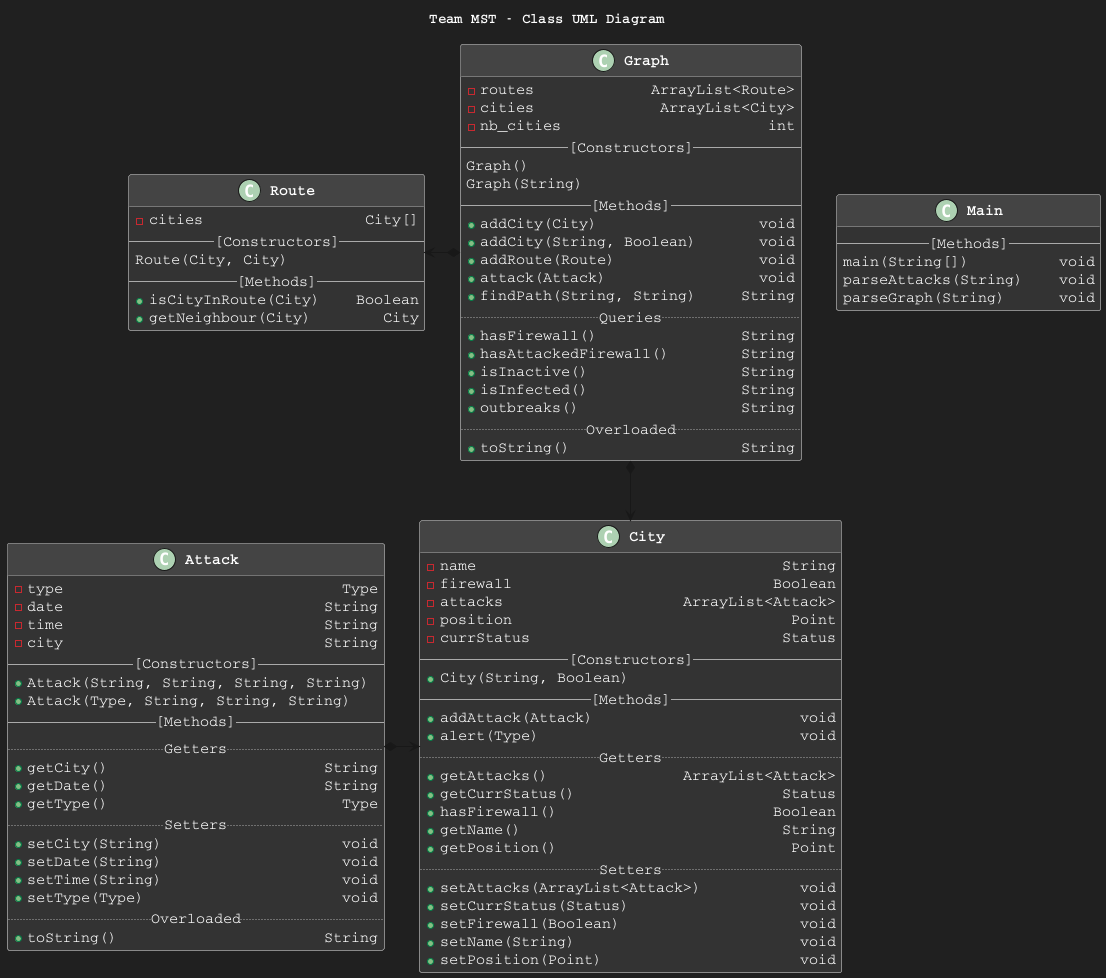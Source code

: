 @startuml GeneralStructure

skinparam{
    backgroundColor 202020
    defaultFontName Courier
    defaultFontColor white

    ClassBackgroundColor 333333
    ClassBorderColor AAAAAA
    ClassHeaderBackgroundColor 444444
    ClassFontSize 17
    ClassFontStyle bold
    ClassAttributeFontSize 15

    lineType orthogonal
}

title Team MST - Class UML Diagram


class Attack {
  -type                               Type
  -date                             String
  -time                             String
  -city                             String
  --[Constructors]--
  +Attack(String, String, String, String)
  +Attack(Type, String, String, String)
  --[Methods]--
  ..Getters..
  +getCity()                        String
  +getDate()                        String
  +getType()                          Type
  ..Setters..
  +setCity(String)                    void
  +setDate(String)                    void
  +setTime(String)                    void
  +setType(Type)                      void
  ..Overloaded..
  +toString()                       String
}

class City {
-name                                  String
-firewall                             Boolean
-attacks                    ArrayList<Attack>
-position                               Point
-currStatus                            Status
--[Constructors]--
+City(String, Boolean)
--[Methods]--
+addAttack(Attack)                       void
+alert(Type)                             void
..Getters..
+getAttacks()               ArrayList<Attack>
+getCurrStatus()                       Status
+hasFirewall()                        Boolean
+getName()                             String
+getPosition()                          Point
..Setters..
+setAttacks(ArrayList<Attack>)           void
+setCurrStatus(Status)                   void
+setFirewall(Boolean)                    void
+setName(String)                         void
+setPosition(Point)                      void
}

class Graph {
-routes             ArrayList<Route>
-cities              ArrayList<City>
-nb_cities                       int
--[Constructors]--
Graph()
Graph(String)
--[Methods]--
+addCity(City)                  void
+addCity(String, Boolean)       void
+addRoute(Route)                void
+attack(Attack)                 void
+findPath(String, String)     String
..Queries..
+hasFirewall()                String
+hasAttackedFirewall()        String
+isInactive()                 String
+isInfected()                 String
+outbreaks()                  String
..Overloaded..
+toString()                   String
}

class Route {
-cities                  City[]
--[Constructors]--
Route(City, City)
--[Methods]--
+isCityInRoute(City)    Boolean
+getNeighbour(City)        City
}

class Main {
--[Methods]--
main(String[])          void
parseAttacks(String)    void
parseGraph(String)      void
}

City <--l--* Attack
Graph *--> City
Graph *-l-> Route
@enduml